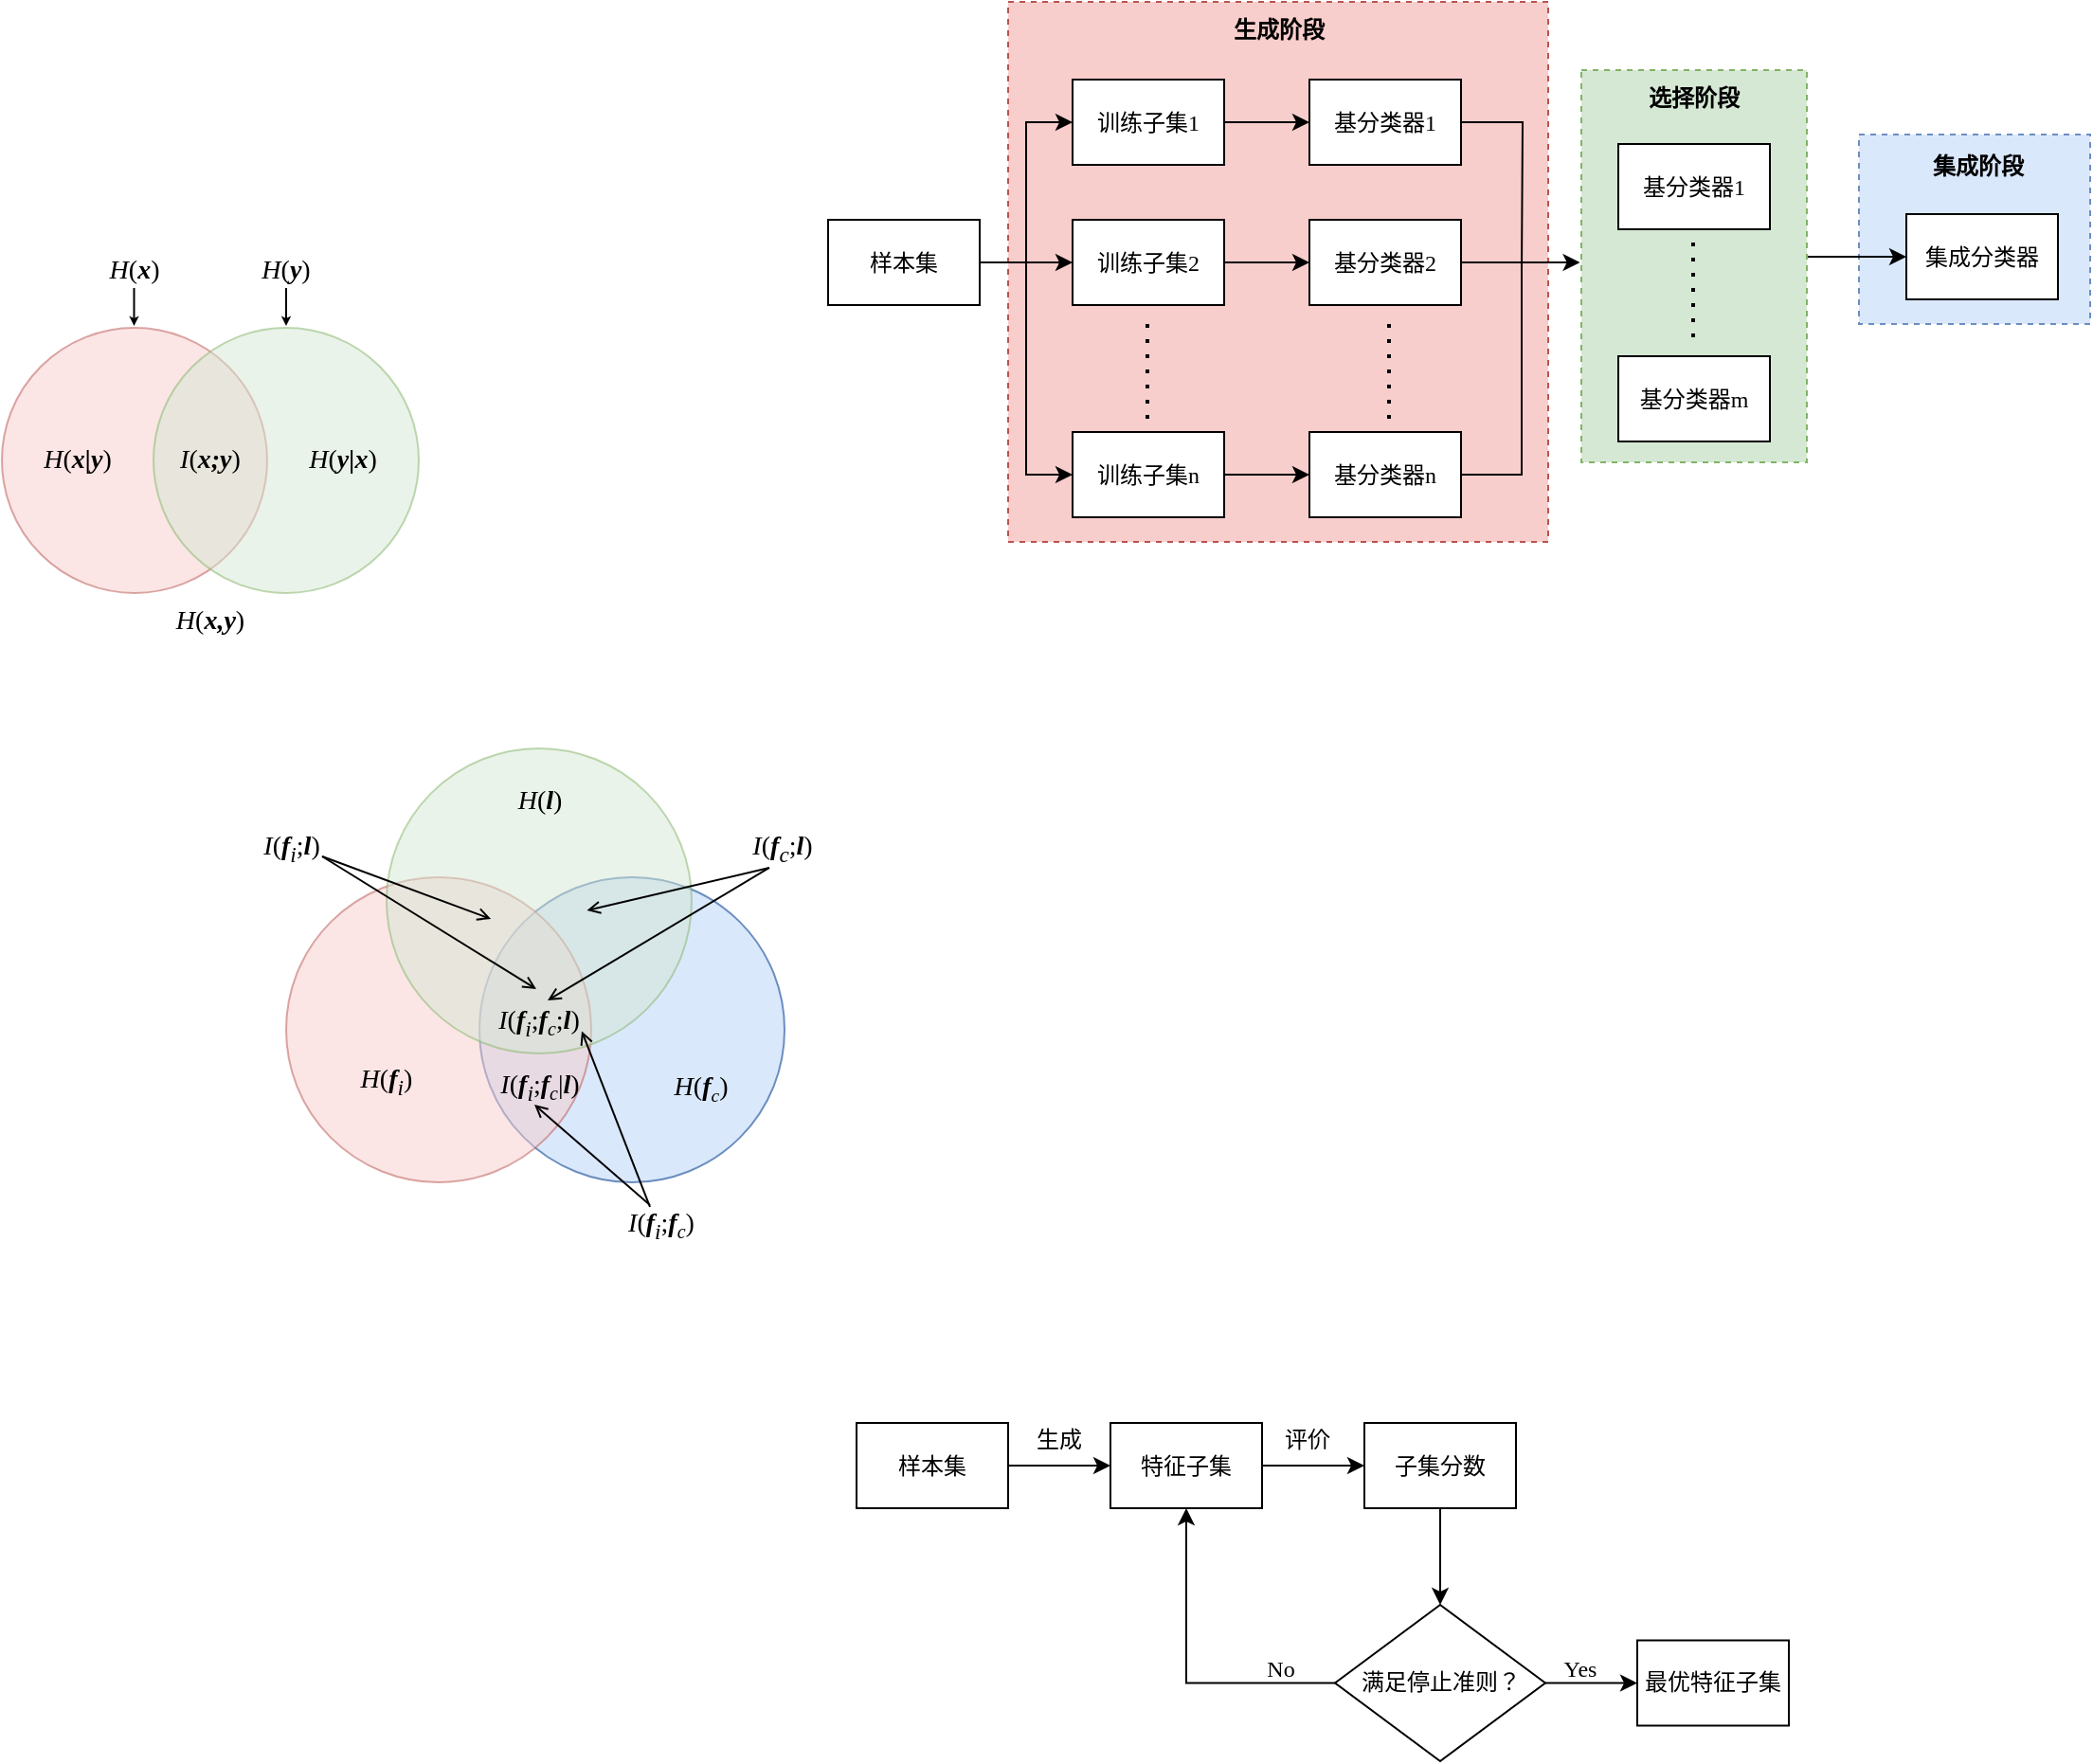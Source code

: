 <mxfile version="16.5.6" type="github">
  <diagram id="7g9A9BgDdWMdeKxBjJu2" name="Page-1">
    <mxGraphModel dx="1483" dy="747" grid="0" gridSize="10" guides="1" tooltips="1" connect="1" arrows="1" fold="1" page="0" pageScale="1" pageWidth="827" pageHeight="1169" math="0" shadow="0">
      <root>
        <mxCell id="0" />
        <mxCell id="1" parent="0" />
        <mxCell id="N56L63oEPhQaYUCGJgF1-35" value="" style="rounded=0;whiteSpace=wrap;html=1;fontFamily=Times New Roman;fontSize=12;dashed=1;fillColor=#dae8fc;strokeColor=#6c8ebf;" parent="1" vertex="1">
          <mxGeometry x="1100" y="108" width="122" height="100" as="geometry" />
        </mxCell>
        <mxCell id="N56L63oEPhQaYUCGJgF1-30" value="" style="rounded=0;whiteSpace=wrap;html=1;fontFamily=Times New Roman;fontSize=12;dashed=1;fillColor=#f8cecc;strokeColor=#b85450;" parent="1" vertex="1">
          <mxGeometry x="651" y="38" width="285" height="285" as="geometry" />
        </mxCell>
        <mxCell id="N56L63oEPhQaYUCGJgF1-26" style="edgeStyle=orthogonalEdgeStyle;rounded=0;orthogonalLoop=1;jettySize=auto;html=1;entryX=0;entryY=0.5;entryDx=0;entryDy=0;fontFamily=Times New Roman;fontSize=12;" parent="1" source="N56L63oEPhQaYUCGJgF1-21" target="N56L63oEPhQaYUCGJgF1-12" edge="1">
          <mxGeometry relative="1" as="geometry">
            <Array as="points">
              <mxPoint x="1099" y="173" />
            </Array>
          </mxGeometry>
        </mxCell>
        <mxCell id="N56L63oEPhQaYUCGJgF1-21" value="" style="rounded=0;whiteSpace=wrap;html=1;fontFamily=Times New Roman;fontSize=12;dashed=1;fillColor=#d5e8d4;strokeColor=#82b366;" parent="1" vertex="1">
          <mxGeometry x="953.5" y="74" width="119" height="207" as="geometry" />
        </mxCell>
        <mxCell id="q_akoje34D1d-9LimHqc-17" value="" style="ellipse;whiteSpace=wrap;html=1;aspect=fixed;fillColor=#dae8fc;strokeColor=#6c8ebf;" parent="1" vertex="1">
          <mxGeometry x="372" y="500" width="161" height="161" as="geometry" />
        </mxCell>
        <mxCell id="q_akoje34D1d-9LimHqc-16" value="" style="ellipse;whiteSpace=wrap;html=1;aspect=fixed;fillColor=#f8cecc;strokeColor=#b85450;opacity=50;" parent="1" vertex="1">
          <mxGeometry x="270" y="500" width="161" height="161" as="geometry" />
        </mxCell>
        <mxCell id="CO4AnY2mDWHyrc1pkmms-1" value="" style="ellipse;whiteSpace=wrap;html=1;aspect=fixed;fillColor=#f8cecc;strokeColor=#b85450;opacity=50;" parent="1" vertex="1">
          <mxGeometry x="120" y="210" width="140" height="140" as="geometry" />
        </mxCell>
        <mxCell id="CO4AnY2mDWHyrc1pkmms-3" value="" style="ellipse;whiteSpace=wrap;html=1;aspect=fixed;fillColor=#d5e8d4;opacity=50;strokeColor=#82b366;" parent="1" vertex="1">
          <mxGeometry x="200" y="210" width="140" height="140" as="geometry" />
        </mxCell>
        <mxCell id="CO4AnY2mDWHyrc1pkmms-4" value="&lt;i style=&quot;font-family: &amp;#34;times new roman&amp;#34; ; font-size: 14px&quot;&gt;H&lt;/i&gt;&lt;span style=&quot;font-family: &amp;#34;times new roman&amp;#34; ; font-size: 14px&quot;&gt;(&lt;/span&gt;&lt;b style=&quot;font-family: &amp;#34;times new roman&amp;#34; ; font-size: 14px ; font-style: italic&quot;&gt;x|y&lt;/b&gt;&lt;span style=&quot;font-family: &amp;#34;times new roman&amp;#34; ; font-size: 14px&quot;&gt;)&lt;/span&gt;" style="text;html=1;strokeColor=none;fillColor=none;align=center;verticalAlign=middle;whiteSpace=wrap;rounded=0;" parent="1" vertex="1">
          <mxGeometry x="130" y="265" width="60" height="30" as="geometry" />
        </mxCell>
        <mxCell id="CO4AnY2mDWHyrc1pkmms-5" value="&lt;i style=&quot;font-family: &amp;#34;times new roman&amp;#34; ; font-size: 14px&quot;&gt;I&lt;/i&gt;&lt;span style=&quot;font-family: &amp;#34;times new roman&amp;#34; ; font-size: 14px&quot;&gt;(&lt;/span&gt;&lt;b style=&quot;font-family: &amp;#34;times new roman&amp;#34; ; font-size: 14px ; font-style: italic&quot;&gt;x;y&lt;/b&gt;&lt;span style=&quot;font-family: &amp;#34;times new roman&amp;#34; ; font-size: 14px&quot;&gt;)&lt;/span&gt;" style="text;html=1;strokeColor=none;fillColor=none;align=center;verticalAlign=middle;whiteSpace=wrap;rounded=0;" parent="1" vertex="1">
          <mxGeometry x="200" y="265" width="60" height="30" as="geometry" />
        </mxCell>
        <mxCell id="CO4AnY2mDWHyrc1pkmms-7" value="&lt;font face=&quot;Times New Roman&quot; style=&quot;font-size: 14px&quot;&gt;&lt;i&gt;H&lt;/i&gt;(&lt;b style=&quot;font-style: italic&quot;&gt;x&lt;/b&gt;)&lt;/font&gt;" style="text;html=1;strokeColor=none;fillColor=none;align=center;verticalAlign=middle;whiteSpace=wrap;rounded=0;" parent="1" vertex="1">
          <mxGeometry x="160" y="165" width="60" height="30" as="geometry" />
        </mxCell>
        <mxCell id="CO4AnY2mDWHyrc1pkmms-6" value="&lt;i style=&quot;font-family: &amp;#34;times new roman&amp;#34; ; font-size: 14px&quot;&gt;H&lt;/i&gt;&lt;span style=&quot;font-family: &amp;#34;times new roman&amp;#34; ; font-size: 14px&quot;&gt;(&lt;/span&gt;&lt;b style=&quot;font-family: &amp;#34;times new roman&amp;#34; ; font-size: 14px ; font-style: italic&quot;&gt;y|x&lt;/b&gt;&lt;span style=&quot;font-family: &amp;#34;times new roman&amp;#34; ; font-size: 14px&quot;&gt;)&lt;/span&gt;" style="text;html=1;strokeColor=none;fillColor=none;align=center;verticalAlign=middle;whiteSpace=wrap;rounded=0;" parent="1" vertex="1">
          <mxGeometry x="270" y="265" width="60" height="30" as="geometry" />
        </mxCell>
        <mxCell id="CO4AnY2mDWHyrc1pkmms-8" value="&lt;i style=&quot;font-family: &amp;#34;times new roman&amp;#34; ; font-size: 14px&quot;&gt;H&lt;/i&gt;&lt;span style=&quot;font-family: &amp;#34;times new roman&amp;#34; ; font-size: 14px&quot;&gt;(&lt;/span&gt;&lt;b style=&quot;font-family: &amp;#34;times new roman&amp;#34; ; font-size: 14px ; font-style: italic&quot;&gt;y&lt;/b&gt;&lt;span style=&quot;font-family: &amp;#34;times new roman&amp;#34; ; font-size: 14px&quot;&gt;)&lt;/span&gt;" style="text;html=1;strokeColor=none;fillColor=none;align=center;verticalAlign=middle;whiteSpace=wrap;rounded=0;" parent="1" vertex="1">
          <mxGeometry x="240" y="165" width="60" height="30" as="geometry" />
        </mxCell>
        <mxCell id="CO4AnY2mDWHyrc1pkmms-9" value="&lt;i style=&quot;font-family: &amp;#34;times new roman&amp;#34; ; font-size: 14px&quot;&gt;H&lt;/i&gt;&lt;span style=&quot;font-family: &amp;#34;times new roman&amp;#34; ; font-size: 14px&quot;&gt;(&lt;/span&gt;&lt;b style=&quot;font-family: &amp;#34;times new roman&amp;#34; ; font-size: 14px ; font-style: italic&quot;&gt;x,y&lt;/b&gt;&lt;span style=&quot;font-family: &amp;#34;times new roman&amp;#34; ; font-size: 14px&quot;&gt;)&lt;/span&gt;" style="text;html=1;strokeColor=none;fillColor=none;align=center;verticalAlign=middle;whiteSpace=wrap;rounded=0;" parent="1" vertex="1">
          <mxGeometry x="200" y="350" width="60" height="30" as="geometry" />
        </mxCell>
        <mxCell id="CO4AnY2mDWHyrc1pkmms-11" value="" style="endArrow=classic;html=1;rounded=0;fontFamily=Times New Roman;fontSize=14;endSize=2;startSize=2;jumpSize=0;" parent="1" edge="1">
          <mxGeometry width="50" height="50" relative="1" as="geometry">
            <mxPoint x="189.75" y="189" as="sourcePoint" />
            <mxPoint x="189.75" y="209" as="targetPoint" />
            <Array as="points">
              <mxPoint x="189.75" y="209" />
            </Array>
          </mxGeometry>
        </mxCell>
        <mxCell id="q_akoje34D1d-9LimHqc-1" value="" style="ellipse;whiteSpace=wrap;html=1;aspect=fixed;fillColor=#d5e8d4;strokeColor=#82b366;opacity=50;" parent="1" vertex="1">
          <mxGeometry x="323" y="432" width="161" height="161" as="geometry" />
        </mxCell>
        <mxCell id="CO4AnY2mDWHyrc1pkmms-12" value="" style="endArrow=classic;html=1;rounded=0;fontFamily=Times New Roman;fontSize=14;endSize=2;startSize=2;jumpSize=0;" parent="1" edge="1">
          <mxGeometry width="50" height="50" relative="1" as="geometry">
            <mxPoint x="270" y="189" as="sourcePoint" />
            <mxPoint x="270" y="209" as="targetPoint" />
            <Array as="points">
              <mxPoint x="270" y="209" />
            </Array>
          </mxGeometry>
        </mxCell>
        <mxCell id="q_akoje34D1d-9LimHqc-6" value="&lt;font face=&quot;Times New Roman&quot; style=&quot;font-size: 14px&quot;&gt;&lt;i&gt;H&lt;/i&gt;(&lt;b style=&quot;font-style: italic&quot;&gt;l&lt;/b&gt;)&lt;/font&gt;" style="text;html=1;strokeColor=none;fillColor=none;align=center;verticalAlign=middle;whiteSpace=wrap;rounded=0;" parent="1" vertex="1">
          <mxGeometry x="373.5" y="445" width="60" height="30" as="geometry" />
        </mxCell>
        <mxCell id="q_akoje34D1d-9LimHqc-7" value="&lt;font face=&quot;Times New Roman&quot; style=&quot;font-size: 14px&quot;&gt;&lt;i&gt;H&lt;/i&gt;(&lt;b style=&quot;font-style: italic&quot;&gt;f&lt;/b&gt;&lt;sub style=&quot;font-style: italic&quot;&gt;i&lt;/sub&gt;)&lt;/font&gt;" style="text;html=1;strokeColor=none;fillColor=none;align=center;verticalAlign=middle;whiteSpace=wrap;rounded=0;" parent="1" vertex="1">
          <mxGeometry x="293" y="593" width="60" height="30" as="geometry" />
        </mxCell>
        <mxCell id="q_akoje34D1d-9LimHqc-9" value="&lt;font face=&quot;Times New Roman&quot;&gt;&lt;span style=&quot;font-size: 14px&quot;&gt;&lt;i&gt;H&lt;/i&gt;(&lt;/span&gt;&lt;span style=&quot;font-style: italic ; font-weight: bold ; font-size: 14px&quot;&gt;f&lt;/span&gt;&lt;span style=&quot;font-style: italic ; font-size: 11.667px&quot;&gt;&lt;sub&gt;c&lt;/sub&gt;&lt;/span&gt;&lt;span style=&quot;font-size: 14px&quot;&gt;)&lt;/span&gt;&lt;/font&gt;" style="text;html=1;strokeColor=none;fillColor=none;align=center;verticalAlign=middle;whiteSpace=wrap;rounded=0;" parent="1" vertex="1">
          <mxGeometry x="459" y="596" width="60" height="30" as="geometry" />
        </mxCell>
        <mxCell id="q_akoje34D1d-9LimHqc-11" value="&lt;font face=&quot;Times New Roman&quot; style=&quot;font-size: 14px&quot;&gt;&lt;i&gt;I&lt;/i&gt;(&lt;b style=&quot;font-style: italic&quot;&gt;f&lt;/b&gt;&lt;sub style=&quot;font-style: italic&quot;&gt;i&lt;/sub&gt;;&lt;i style=&quot;font-weight: bold&quot;&gt;l&lt;/i&gt;)&lt;/font&gt;" style="text;html=1;strokeColor=none;fillColor=none;align=center;verticalAlign=middle;whiteSpace=wrap;rounded=0;" parent="1" vertex="1">
          <mxGeometry x="243" y="470" width="60" height="30" as="geometry" />
        </mxCell>
        <mxCell id="q_akoje34D1d-9LimHqc-12" value="&lt;font face=&quot;Times New Roman&quot; style=&quot;font-size: 14px&quot;&gt;&lt;i&gt;I&lt;/i&gt;(&lt;b style=&quot;font-style: italic&quot;&gt;f&lt;/b&gt;&lt;sub style=&quot;font-style: italic&quot;&gt;c&lt;/sub&gt;;&lt;i style=&quot;font-weight: bold&quot;&gt;l&lt;/i&gt;)&lt;/font&gt;" style="text;html=1;strokeColor=none;fillColor=none;align=center;verticalAlign=middle;whiteSpace=wrap;rounded=0;" parent="1" vertex="1">
          <mxGeometry x="502" y="470" width="60" height="30" as="geometry" />
        </mxCell>
        <mxCell id="q_akoje34D1d-9LimHqc-13" value="&lt;font face=&quot;Times New Roman&quot; style=&quot;font-size: 14px&quot;&gt;&lt;i&gt;I&lt;/i&gt;(&lt;b style=&quot;font-style: italic&quot;&gt;f&lt;/b&gt;&lt;sub style=&quot;font-style: italic&quot;&gt;i&lt;/sub&gt;;&lt;/font&gt;&lt;b style=&quot;font-family: &amp;#34;times new roman&amp;#34; ; font-size: 14px ; font-style: italic&quot;&gt;f&lt;/b&gt;&lt;sub style=&quot;font-family: &amp;#34;times new roman&amp;#34; ; font-style: italic&quot;&gt;c&lt;/sub&gt;&lt;font face=&quot;Times New Roman&quot; style=&quot;font-size: 14px&quot;&gt;)&lt;/font&gt;" style="text;html=1;strokeColor=none;fillColor=none;align=center;verticalAlign=middle;whiteSpace=wrap;rounded=0;" parent="1" vertex="1">
          <mxGeometry x="438" y="669" width="60" height="30" as="geometry" />
        </mxCell>
        <mxCell id="q_akoje34D1d-9LimHqc-15" value="&lt;font face=&quot;Times New Roman&quot; style=&quot;font-size: 14px&quot;&gt;&lt;i&gt;I&lt;/i&gt;(&lt;b style=&quot;font-style: italic&quot;&gt;f&lt;/b&gt;&lt;sub style=&quot;font-style: italic&quot;&gt;i&lt;/sub&gt;;&lt;/font&gt;&lt;b style=&quot;font-family: &amp;#34;times new roman&amp;#34; ; font-size: 14px ; font-style: italic&quot;&gt;f&lt;/b&gt;&lt;sub style=&quot;font-family: &amp;#34;times new roman&amp;#34; ; font-style: italic&quot;&gt;c&lt;/sub&gt;&lt;span style=&quot;font-family: &amp;#34;times new roman&amp;#34; ; font-size: 14px&quot;&gt;|&lt;/span&gt;&lt;i style=&quot;font-family: &amp;#34;times new roman&amp;#34; ; font-size: 14px ; font-weight: bold&quot;&gt;l&lt;/i&gt;&lt;font face=&quot;Times New Roman&quot; style=&quot;font-size: 14px&quot;&gt;)&lt;/font&gt;" style="text;html=1;strokeColor=none;fillColor=none;align=center;verticalAlign=middle;whiteSpace=wrap;rounded=0;" parent="1" vertex="1">
          <mxGeometry x="364.5" y="596" width="78" height="30" as="geometry" />
        </mxCell>
        <mxCell id="q_akoje34D1d-9LimHqc-14" value="&lt;font face=&quot;Times New Roman&quot; style=&quot;font-size: 14px&quot;&gt;&lt;i&gt;I&lt;/i&gt;(&lt;b style=&quot;font-style: italic&quot;&gt;f&lt;/b&gt;&lt;sub style=&quot;font-style: italic&quot;&gt;i&lt;/sub&gt;;&lt;/font&gt;&lt;b style=&quot;font-family: &amp;#34;times new roman&amp;#34; ; font-size: 14px ; font-style: italic&quot;&gt;f&lt;/b&gt;&lt;sub style=&quot;font-family: &amp;#34;times new roman&amp;#34; ; font-style: italic&quot;&gt;c&lt;/sub&gt;&lt;span style=&quot;font-family: &amp;#34;times new roman&amp;#34; ; font-size: 14px&quot;&gt;;&lt;/span&gt;&lt;i style=&quot;font-family: &amp;#34;times new roman&amp;#34; ; font-size: 14px ; font-weight: bold&quot;&gt;l&lt;/i&gt;&lt;font face=&quot;Times New Roman&quot; style=&quot;font-size: 14px&quot;&gt;)&lt;/font&gt;" style="text;html=1;strokeColor=none;fillColor=none;align=center;verticalAlign=middle;whiteSpace=wrap;rounded=0;" parent="1" vertex="1">
          <mxGeometry x="381" y="567" width="45" height="19" as="geometry" />
        </mxCell>
        <mxCell id="N56L63oEPhQaYUCGJgF1-28" style="edgeStyle=orthogonalEdgeStyle;rounded=0;orthogonalLoop=1;jettySize=auto;html=1;fontFamily=Times New Roman;fontSize=12;startArrow=none;startFill=0;endArrow=none;endFill=0;" parent="1" source="N56L63oEPhQaYUCGJgF1-2" edge="1">
          <mxGeometry relative="1" as="geometry">
            <mxPoint x="922" y="180" as="targetPoint" />
          </mxGeometry>
        </mxCell>
        <mxCell id="N56L63oEPhQaYUCGJgF1-2" value="&lt;font face=&quot;Times New Roman&quot; style=&quot;font-size: 12px&quot;&gt;基分类器1&lt;/font&gt;" style="rounded=0;whiteSpace=wrap;html=1;gradientColor=none;sketch=0;shadow=0;" parent="1" vertex="1">
          <mxGeometry x="810" y="79" width="80" height="45" as="geometry" />
        </mxCell>
        <mxCell id="N56L63oEPhQaYUCGJgF1-13" value="" style="edgeStyle=orthogonalEdgeStyle;rounded=0;orthogonalLoop=1;jettySize=auto;html=1;fontFamily=Times New Roman;fontSize=12;" parent="1" source="N56L63oEPhQaYUCGJgF1-3" target="N56L63oEPhQaYUCGJgF1-5" edge="1">
          <mxGeometry relative="1" as="geometry" />
        </mxCell>
        <mxCell id="N56L63oEPhQaYUCGJgF1-15" style="edgeStyle=orthogonalEdgeStyle;rounded=0;orthogonalLoop=1;jettySize=auto;html=1;entryX=0;entryY=0.5;entryDx=0;entryDy=0;fontFamily=Times New Roman;fontSize=12;" parent="1" source="N56L63oEPhQaYUCGJgF1-3" target="N56L63oEPhQaYUCGJgF1-4" edge="1">
          <mxGeometry relative="1" as="geometry" />
        </mxCell>
        <mxCell id="N56L63oEPhQaYUCGJgF1-16" style="edgeStyle=orthogonalEdgeStyle;rounded=0;orthogonalLoop=1;jettySize=auto;html=1;entryX=0;entryY=0.5;entryDx=0;entryDy=0;fontFamily=Times New Roman;fontSize=12;" parent="1" source="N56L63oEPhQaYUCGJgF1-3" target="N56L63oEPhQaYUCGJgF1-6" edge="1">
          <mxGeometry relative="1" as="geometry" />
        </mxCell>
        <mxCell id="N56L63oEPhQaYUCGJgF1-3" value="&lt;font face=&quot;Times New Roman&quot; style=&quot;font-size: 12px&quot;&gt;样本集&lt;/font&gt;" style="rounded=0;whiteSpace=wrap;html=1;" parent="1" vertex="1">
          <mxGeometry x="556" y="153" width="80" height="45" as="geometry" />
        </mxCell>
        <mxCell id="N56L63oEPhQaYUCGJgF1-18" value="" style="edgeStyle=orthogonalEdgeStyle;rounded=0;orthogonalLoop=1;jettySize=auto;html=1;fontFamily=Times New Roman;fontSize=12;" parent="1" source="N56L63oEPhQaYUCGJgF1-4" target="N56L63oEPhQaYUCGJgF1-2" edge="1">
          <mxGeometry relative="1" as="geometry" />
        </mxCell>
        <mxCell id="N56L63oEPhQaYUCGJgF1-4" value="&lt;font face=&quot;Times New Roman&quot; style=&quot;font-size: 12px&quot;&gt;训练子集1&lt;/font&gt;" style="rounded=0;whiteSpace=wrap;html=1;shadow=0;labelBackgroundColor=none;sketch=0;glass=0;" parent="1" vertex="1">
          <mxGeometry x="685" y="79" width="80" height="45" as="geometry" />
        </mxCell>
        <mxCell id="N56L63oEPhQaYUCGJgF1-19" value="" style="edgeStyle=orthogonalEdgeStyle;rounded=0;orthogonalLoop=1;jettySize=auto;html=1;fontFamily=Times New Roman;fontSize=12;" parent="1" source="N56L63oEPhQaYUCGJgF1-5" target="N56L63oEPhQaYUCGJgF1-7" edge="1">
          <mxGeometry relative="1" as="geometry" />
        </mxCell>
        <mxCell id="N56L63oEPhQaYUCGJgF1-5" value="&lt;font face=&quot;Times New Roman&quot; style=&quot;font-size: 12px&quot;&gt;训练子集2&lt;/font&gt;" style="rounded=0;whiteSpace=wrap;html=1;" parent="1" vertex="1">
          <mxGeometry x="685" y="153" width="80" height="45" as="geometry" />
        </mxCell>
        <mxCell id="N56L63oEPhQaYUCGJgF1-20" value="" style="edgeStyle=orthogonalEdgeStyle;rounded=0;orthogonalLoop=1;jettySize=auto;html=1;fontFamily=Times New Roman;fontSize=12;" parent="1" source="N56L63oEPhQaYUCGJgF1-6" target="N56L63oEPhQaYUCGJgF1-8" edge="1">
          <mxGeometry relative="1" as="geometry" />
        </mxCell>
        <mxCell id="N56L63oEPhQaYUCGJgF1-6" value="&lt;font face=&quot;Times New Roman&quot; style=&quot;font-size: 12px&quot;&gt;&lt;font style=&quot;vertical-align: inherit&quot;&gt;&lt;font style=&quot;vertical-align: inherit&quot;&gt;训练子集n&lt;/font&gt;&lt;/font&gt;&lt;/font&gt;" style="rounded=0;whiteSpace=wrap;html=1;" parent="1" vertex="1">
          <mxGeometry x="685" y="265" width="80" height="45" as="geometry" />
        </mxCell>
        <mxCell id="N56L63oEPhQaYUCGJgF1-25" style="edgeStyle=orthogonalEdgeStyle;rounded=0;orthogonalLoop=1;jettySize=auto;html=1;fontFamily=Times New Roman;fontSize=12;" parent="1" source="N56L63oEPhQaYUCGJgF1-7" edge="1">
          <mxGeometry relative="1" as="geometry">
            <mxPoint x="952.8" y="175.5" as="targetPoint" />
          </mxGeometry>
        </mxCell>
        <mxCell id="N56L63oEPhQaYUCGJgF1-7" value="&lt;font face=&quot;Times New Roman&quot; style=&quot;font-size: 12px&quot;&gt;基分类器2&lt;/font&gt;" style="rounded=0;whiteSpace=wrap;html=1;" parent="1" vertex="1">
          <mxGeometry x="810" y="153" width="80" height="45" as="geometry" />
        </mxCell>
        <mxCell id="N56L63oEPhQaYUCGJgF1-29" style="edgeStyle=orthogonalEdgeStyle;rounded=0;orthogonalLoop=1;jettySize=auto;html=1;fontFamily=Times New Roman;fontSize=12;startArrow=none;startFill=0;endArrow=none;endFill=0;" parent="1" source="N56L63oEPhQaYUCGJgF1-8" edge="1">
          <mxGeometry relative="1" as="geometry">
            <mxPoint x="922.0" y="175" as="targetPoint" />
            <Array as="points">
              <mxPoint x="922" y="288" />
            </Array>
          </mxGeometry>
        </mxCell>
        <mxCell id="N56L63oEPhQaYUCGJgF1-8" value="&lt;font face=&quot;Times New Roman&quot; style=&quot;font-size: 12px&quot;&gt;基分类器n&lt;/font&gt;" style="rounded=0;whiteSpace=wrap;html=1;" parent="1" vertex="1">
          <mxGeometry x="810" y="265" width="80" height="45" as="geometry" />
        </mxCell>
        <mxCell id="N56L63oEPhQaYUCGJgF1-9" value="&lt;font face=&quot;Times New Roman&quot; style=&quot;font-size: 12px&quot;&gt;基分类器1&lt;/font&gt;" style="rounded=0;whiteSpace=wrap;html=1;" parent="1" vertex="1">
          <mxGeometry x="973" y="113" width="80" height="45" as="geometry" />
        </mxCell>
        <mxCell id="N56L63oEPhQaYUCGJgF1-11" value="&lt;font face=&quot;Times New Roman&quot; style=&quot;font-size: 12px&quot;&gt;基分类器m&lt;/font&gt;" style="rounded=0;whiteSpace=wrap;html=1;" parent="1" vertex="1">
          <mxGeometry x="973" y="225" width="80" height="45" as="geometry" />
        </mxCell>
        <mxCell id="N56L63oEPhQaYUCGJgF1-12" value="&lt;font face=&quot;Times New Roman&quot; style=&quot;font-size: 12px&quot;&gt;集成分类器&lt;/font&gt;" style="rounded=0;whiteSpace=wrap;html=1;" parent="1" vertex="1">
          <mxGeometry x="1125" y="150" width="80" height="45" as="geometry" />
        </mxCell>
        <mxCell id="N56L63oEPhQaYUCGJgF1-32" value="&lt;b&gt;生成阶段&lt;/b&gt;" style="text;html=1;strokeColor=none;fillColor=none;align=center;verticalAlign=middle;whiteSpace=wrap;rounded=0;dashed=1;fontFamily=Times New Roman;fontSize=12;" parent="1" vertex="1">
          <mxGeometry x="763.5" y="38" width="60" height="30" as="geometry" />
        </mxCell>
        <mxCell id="N56L63oEPhQaYUCGJgF1-33" value="&lt;b&gt;选择阶段&lt;/b&gt;" style="text;html=1;strokeColor=none;fillColor=none;align=center;verticalAlign=middle;whiteSpace=wrap;rounded=0;dashed=1;fontFamily=Times New Roman;fontSize=12;" parent="1" vertex="1">
          <mxGeometry x="983" y="74" width="60" height="30" as="geometry" />
        </mxCell>
        <mxCell id="N56L63oEPhQaYUCGJgF1-34" value="&lt;b&gt;集成阶段&lt;/b&gt;" style="text;html=1;strokeColor=none;fillColor=none;align=center;verticalAlign=middle;whiteSpace=wrap;rounded=0;dashed=1;fontFamily=Times New Roman;fontSize=12;" parent="1" vertex="1">
          <mxGeometry x="1132.5" y="110" width="60" height="30" as="geometry" />
        </mxCell>
        <mxCell id="N56L63oEPhQaYUCGJgF1-36" value="" style="endArrow=none;dashed=1;html=1;dashPattern=1 3;strokeWidth=2;rounded=0;fontFamily=Times New Roman;fontSize=12;" parent="1" edge="1">
          <mxGeometry width="50" height="50" relative="1" as="geometry">
            <mxPoint x="852" y="258" as="sourcePoint" />
            <mxPoint x="852" y="208" as="targetPoint" />
          </mxGeometry>
        </mxCell>
        <mxCell id="N56L63oEPhQaYUCGJgF1-38" value="" style="endArrow=none;dashed=1;html=1;dashPattern=1 3;strokeWidth=2;rounded=0;fontFamily=Times New Roman;fontSize=12;" parent="1" edge="1">
          <mxGeometry width="50" height="50" relative="1" as="geometry">
            <mxPoint x="724.5" y="258" as="sourcePoint" />
            <mxPoint x="724.5" y="208" as="targetPoint" />
          </mxGeometry>
        </mxCell>
        <mxCell id="N56L63oEPhQaYUCGJgF1-39" value="" style="endArrow=none;dashed=1;html=1;dashPattern=1 3;strokeWidth=2;rounded=0;fontFamily=Times New Roman;fontSize=12;" parent="1" edge="1">
          <mxGeometry width="50" height="50" relative="1" as="geometry">
            <mxPoint x="1012.5" y="215" as="sourcePoint" />
            <mxPoint x="1012.5" y="165" as="targetPoint" />
          </mxGeometry>
        </mxCell>
        <mxCell id="c4nfCOAOf-pjttWAHG3i-1" value="" style="edgeStyle=none;orthogonalLoop=1;jettySize=auto;html=1;rounded=0;endArrow=open;startSize=14;endSize=5;sourcePerimeterSpacing=8;targetPerimeterSpacing=8;curved=1;exitX=0.767;exitY=0.633;exitDx=0;exitDy=0;exitPerimeter=0;entryX=0.342;entryY=0.559;entryDx=0;entryDy=0;entryPerimeter=0;strokeWidth=1;" parent="1" source="q_akoje34D1d-9LimHqc-11" target="q_akoje34D1d-9LimHqc-1" edge="1">
          <mxGeometry width="120" relative="1" as="geometry">
            <mxPoint x="252" y="504" as="sourcePoint" />
            <mxPoint x="372" y="504" as="targetPoint" />
            <Array as="points" />
          </mxGeometry>
        </mxCell>
        <mxCell id="c4nfCOAOf-pjttWAHG3i-2" value="" style="edgeStyle=none;orthogonalLoop=1;jettySize=auto;html=1;rounded=0;endArrow=open;startSize=14;endSize=5;sourcePerimeterSpacing=8;targetPerimeterSpacing=8;curved=1;exitX=0.767;exitY=0.633;exitDx=0;exitDy=0;exitPerimeter=0;" parent="1" edge="1">
          <mxGeometry width="120" relative="1" as="geometry">
            <mxPoint x="289" y="489" as="sourcePoint" />
            <mxPoint x="402" y="559" as="targetPoint" />
            <Array as="points" />
          </mxGeometry>
        </mxCell>
        <mxCell id="c4nfCOAOf-pjttWAHG3i-3" value="" style="edgeStyle=none;orthogonalLoop=1;jettySize=auto;html=1;rounded=0;endArrow=open;startSize=14;endSize=5;sourcePerimeterSpacing=8;targetPerimeterSpacing=8;curved=1;exitX=0.383;exitY=0.833;exitDx=0;exitDy=0;exitPerimeter=0;" parent="1" source="q_akoje34D1d-9LimHqc-12" edge="1">
          <mxGeometry width="120" relative="1" as="geometry">
            <mxPoint x="509" y="500" as="sourcePoint" />
            <mxPoint x="408" y="565" as="targetPoint" />
            <Array as="points" />
          </mxGeometry>
        </mxCell>
        <mxCell id="c4nfCOAOf-pjttWAHG3i-5" value="" style="edgeStyle=none;orthogonalLoop=1;jettySize=auto;html=1;rounded=0;endArrow=open;startSize=14;endSize=5;sourcePerimeterSpacing=8;targetPerimeterSpacing=8;curved=1;exitX=0.383;exitY=0.633;exitDx=0;exitDy=0;exitPerimeter=0;" parent="1" edge="1">
          <mxGeometry width="120" relative="1" as="geometry">
            <mxPoint x="524.98" y="494.99" as="sourcePoint" />
            <mxPoint x="428.728" y="517.547" as="targetPoint" />
            <Array as="points" />
          </mxGeometry>
        </mxCell>
        <mxCell id="c4nfCOAOf-pjttWAHG3i-6" value="" style="edgeStyle=none;orthogonalLoop=1;jettySize=auto;html=1;rounded=0;endArrow=open;startSize=14;endSize=5;sourcePerimeterSpacing=8;targetPerimeterSpacing=8;curved=1;entryX=1;entryY=0.75;entryDx=0;entryDy=0;" parent="1" target="q_akoje34D1d-9LimHqc-14" edge="1">
          <mxGeometry width="120" relative="1" as="geometry">
            <mxPoint x="462" y="674" as="sourcePoint" />
            <mxPoint x="507" y="673" as="targetPoint" />
            <Array as="points" />
          </mxGeometry>
        </mxCell>
        <mxCell id="c4nfCOAOf-pjttWAHG3i-7" value="" style="edgeStyle=none;orthogonalLoop=1;jettySize=auto;html=1;rounded=0;endArrow=open;startSize=14;endSize=5;sourcePerimeterSpacing=8;targetPerimeterSpacing=8;curved=1;entryX=1;entryY=0.75;entryDx=0;entryDy=0;" parent="1" edge="1">
          <mxGeometry width="120" relative="1" as="geometry">
            <mxPoint x="462" y="673" as="sourcePoint" />
            <mxPoint x="401" y="620" as="targetPoint" />
            <Array as="points" />
          </mxGeometry>
        </mxCell>
        <mxCell id="H7KEburWxQsEItBVCpt4-3" value="" style="edgeStyle=orthogonalEdgeStyle;rounded=0;orthogonalLoop=1;jettySize=auto;html=1;fontFamily=Times New Roman;" parent="1" source="H7KEburWxQsEItBVCpt4-1" target="H7KEburWxQsEItBVCpt4-2" edge="1">
          <mxGeometry relative="1" as="geometry" />
        </mxCell>
        <mxCell id="H7KEburWxQsEItBVCpt4-1" value="&lt;font face=&quot;Times New Roman&quot; style=&quot;font-size: 12px&quot;&gt;样本集&lt;/font&gt;" style="rounded=0;whiteSpace=wrap;html=1;" parent="1" vertex="1">
          <mxGeometry x="571" y="788" width="80" height="45" as="geometry" />
        </mxCell>
        <mxCell id="H7KEburWxQsEItBVCpt4-5" value="" style="edgeStyle=orthogonalEdgeStyle;rounded=0;orthogonalLoop=1;jettySize=auto;html=1;fontFamily=Times New Roman;" parent="1" source="H7KEburWxQsEItBVCpt4-2" target="H7KEburWxQsEItBVCpt4-4" edge="1">
          <mxGeometry relative="1" as="geometry" />
        </mxCell>
        <mxCell id="H7KEburWxQsEItBVCpt4-2" value="&lt;font face=&quot;Times New Roman&quot; style=&quot;font-size: 12px&quot;&gt;特征子集&lt;/font&gt;" style="rounded=0;whiteSpace=wrap;html=1;" parent="1" vertex="1">
          <mxGeometry x="705" y="788" width="80" height="45" as="geometry" />
        </mxCell>
        <mxCell id="H7KEburWxQsEItBVCpt4-7" value="" style="edgeStyle=orthogonalEdgeStyle;rounded=0;orthogonalLoop=1;jettySize=auto;html=1;fontFamily=Times New Roman;" parent="1" source="H7KEburWxQsEItBVCpt4-4" target="H7KEburWxQsEItBVCpt4-6" edge="1">
          <mxGeometry relative="1" as="geometry" />
        </mxCell>
        <mxCell id="H7KEburWxQsEItBVCpt4-4" value="&lt;font face=&quot;Times New Roman&quot;&gt;子集分数&lt;/font&gt;" style="rounded=0;whiteSpace=wrap;html=1;" parent="1" vertex="1">
          <mxGeometry x="839" y="788" width="80" height="45" as="geometry" />
        </mxCell>
        <mxCell id="H7KEburWxQsEItBVCpt4-8" style="edgeStyle=orthogonalEdgeStyle;rounded=0;orthogonalLoop=1;jettySize=auto;html=1;fontFamily=Times New Roman;" parent="1" source="H7KEburWxQsEItBVCpt4-6" target="H7KEburWxQsEItBVCpt4-2" edge="1">
          <mxGeometry relative="1" as="geometry" />
        </mxCell>
        <mxCell id="H7KEburWxQsEItBVCpt4-10" value="" style="edgeStyle=orthogonalEdgeStyle;rounded=0;orthogonalLoop=1;jettySize=auto;html=1;fontFamily=Times New Roman;" parent="1" source="H7KEburWxQsEItBVCpt4-6" target="H7KEburWxQsEItBVCpt4-9" edge="1">
          <mxGeometry relative="1" as="geometry" />
        </mxCell>
        <mxCell id="H7KEburWxQsEItBVCpt4-6" value="&lt;font face=&quot;Times New Roman&quot;&gt;满足停止准则？&lt;/font&gt;" style="rhombus;whiteSpace=wrap;html=1;rounded=0;" parent="1" vertex="1">
          <mxGeometry x="823.5" y="884" width="111" height="82.5" as="geometry" />
        </mxCell>
        <mxCell id="H7KEburWxQsEItBVCpt4-9" value="&lt;font face=&quot;Times New Roman&quot; style=&quot;font-size: 12px&quot;&gt;最优特征子集&lt;/font&gt;" style="rounded=0;whiteSpace=wrap;html=1;" parent="1" vertex="1">
          <mxGeometry x="983" y="902.75" width="80" height="45" as="geometry" />
        </mxCell>
        <mxCell id="H7KEburWxQsEItBVCpt4-11" value="No" style="text;html=1;strokeColor=none;fillColor=none;align=center;verticalAlign=middle;whiteSpace=wrap;rounded=0;fontFamily=Times New Roman;" parent="1" vertex="1">
          <mxGeometry x="765" y="902.75" width="60" height="30" as="geometry" />
        </mxCell>
        <mxCell id="H7KEburWxQsEItBVCpt4-12" value="Yes" style="text;html=1;strokeColor=none;fillColor=none;align=center;verticalAlign=middle;whiteSpace=wrap;rounded=0;fontFamily=Times New Roman;" parent="1" vertex="1">
          <mxGeometry x="923" y="902.75" width="60" height="30" as="geometry" />
        </mxCell>
        <mxCell id="H7KEburWxQsEItBVCpt4-14" value="生成" style="text;html=1;strokeColor=none;fillColor=none;align=center;verticalAlign=middle;whiteSpace=wrap;rounded=0;fontFamily=Times New Roman;" parent="1" vertex="1">
          <mxGeometry x="648" y="782" width="60" height="30" as="geometry" />
        </mxCell>
        <mxCell id="H7KEburWxQsEItBVCpt4-15" value="评价" style="text;html=1;strokeColor=none;fillColor=none;align=center;verticalAlign=middle;whiteSpace=wrap;rounded=0;fontFamily=Times New Roman;" parent="1" vertex="1">
          <mxGeometry x="779" y="782" width="60" height="30" as="geometry" />
        </mxCell>
      </root>
    </mxGraphModel>
  </diagram>
</mxfile>
